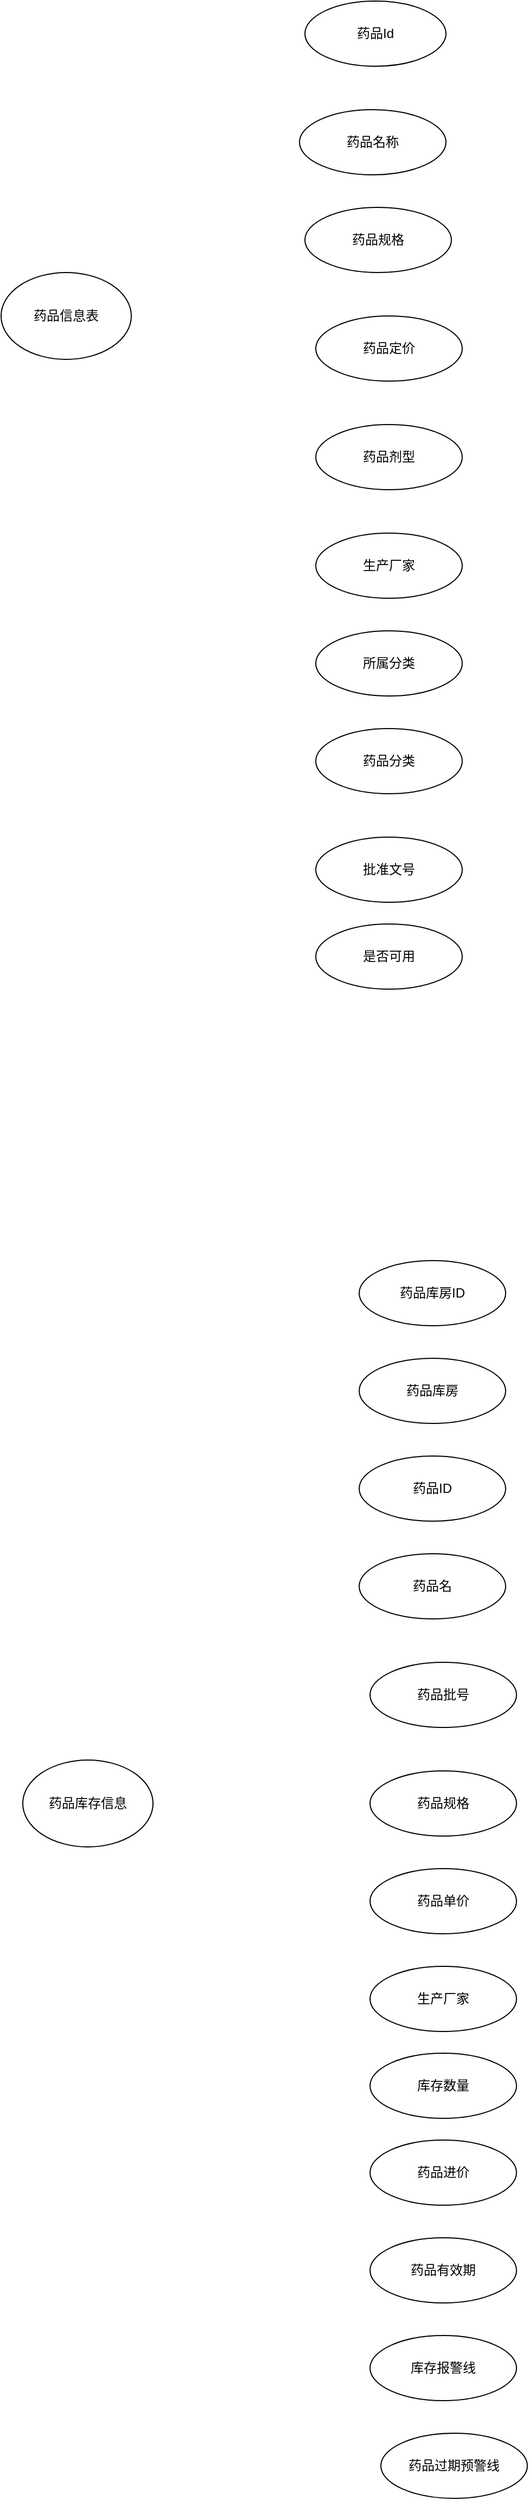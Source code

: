 <mxfile version="24.2.3" type="github">
  <diagram name="第 1 页" id="Y7CDtnoHRregV-K79MwY">
    <mxGraphModel dx="1050" dy="522" grid="1" gridSize="10" guides="1" tooltips="1" connect="1" arrows="1" fold="1" page="1" pageScale="1" pageWidth="3300" pageHeight="4681" math="0" shadow="0">
      <root>
        <mxCell id="0" />
        <mxCell id="1" parent="0" />
        <mxCell id="uNvEn_o5aQrPS3u_5n39-3" value="药品信息表" style="ellipse;whiteSpace=wrap;html=1;" vertex="1" parent="1">
          <mxGeometry x="170" y="310" width="120" height="80" as="geometry" />
        </mxCell>
        <mxCell id="uNvEn_o5aQrPS3u_5n39-4" value="药品Id" style="ellipse;whiteSpace=wrap;html=1;" vertex="1" parent="1">
          <mxGeometry x="450" y="60" width="130" height="60" as="geometry" />
        </mxCell>
        <mxCell id="uNvEn_o5aQrPS3u_5n39-5" value="药品名称" style="ellipse;whiteSpace=wrap;html=1;" vertex="1" parent="1">
          <mxGeometry x="445" y="160" width="135" height="60" as="geometry" />
        </mxCell>
        <mxCell id="uNvEn_o5aQrPS3u_5n39-6" value="药品规格" style="ellipse;whiteSpace=wrap;html=1;" vertex="1" parent="1">
          <mxGeometry x="450" y="250" width="135" height="60" as="geometry" />
        </mxCell>
        <mxCell id="uNvEn_o5aQrPS3u_5n39-7" value="药品定价" style="ellipse;whiteSpace=wrap;html=1;" vertex="1" parent="1">
          <mxGeometry x="460" y="350" width="135" height="60" as="geometry" />
        </mxCell>
        <mxCell id="uNvEn_o5aQrPS3u_5n39-9" value="药品剂型" style="ellipse;whiteSpace=wrap;html=1;" vertex="1" parent="1">
          <mxGeometry x="460" y="450" width="135" height="60" as="geometry" />
        </mxCell>
        <mxCell id="uNvEn_o5aQrPS3u_5n39-10" value="生产厂家" style="ellipse;whiteSpace=wrap;html=1;" vertex="1" parent="1">
          <mxGeometry x="460" y="550" width="135" height="60" as="geometry" />
        </mxCell>
        <mxCell id="uNvEn_o5aQrPS3u_5n39-11" value="所属分类" style="ellipse;whiteSpace=wrap;html=1;" vertex="1" parent="1">
          <mxGeometry x="460" y="640" width="135" height="60" as="geometry" />
        </mxCell>
        <mxCell id="uNvEn_o5aQrPS3u_5n39-12" value="药品分类" style="ellipse;whiteSpace=wrap;html=1;" vertex="1" parent="1">
          <mxGeometry x="460" y="730" width="135" height="60" as="geometry" />
        </mxCell>
        <mxCell id="uNvEn_o5aQrPS3u_5n39-13" value="批准文号" style="ellipse;whiteSpace=wrap;html=1;" vertex="1" parent="1">
          <mxGeometry x="460" y="830" width="135" height="60" as="geometry" />
        </mxCell>
        <mxCell id="uNvEn_o5aQrPS3u_5n39-14" value="是否可用" style="ellipse;whiteSpace=wrap;html=1;" vertex="1" parent="1">
          <mxGeometry x="460" y="910" width="135" height="60" as="geometry" />
        </mxCell>
        <mxCell id="uNvEn_o5aQrPS3u_5n39-15" value="药品库存信息" style="ellipse;whiteSpace=wrap;html=1;" vertex="1" parent="1">
          <mxGeometry x="190" y="1680" width="120" height="80" as="geometry" />
        </mxCell>
        <mxCell id="uNvEn_o5aQrPS3u_5n39-16" value="药品库房ID" style="ellipse;whiteSpace=wrap;html=1;" vertex="1" parent="1">
          <mxGeometry x="500" y="1220" width="135" height="60" as="geometry" />
        </mxCell>
        <mxCell id="uNvEn_o5aQrPS3u_5n39-17" value="药品库房" style="ellipse;whiteSpace=wrap;html=1;" vertex="1" parent="1">
          <mxGeometry x="500" y="1310" width="135" height="60" as="geometry" />
        </mxCell>
        <mxCell id="uNvEn_o5aQrPS3u_5n39-18" value="药品ID" style="ellipse;whiteSpace=wrap;html=1;" vertex="1" parent="1">
          <mxGeometry x="500" y="1400" width="135" height="60" as="geometry" />
        </mxCell>
        <mxCell id="uNvEn_o5aQrPS3u_5n39-19" value="药品名" style="ellipse;whiteSpace=wrap;html=1;" vertex="1" parent="1">
          <mxGeometry x="500" y="1490" width="135" height="60" as="geometry" />
        </mxCell>
        <mxCell id="uNvEn_o5aQrPS3u_5n39-20" value="药品批号" style="ellipse;whiteSpace=wrap;html=1;" vertex="1" parent="1">
          <mxGeometry x="510" y="1590" width="135" height="60" as="geometry" />
        </mxCell>
        <mxCell id="uNvEn_o5aQrPS3u_5n39-21" value="药品规格" style="ellipse;whiteSpace=wrap;html=1;" vertex="1" parent="1">
          <mxGeometry x="510" y="1690" width="135" height="60" as="geometry" />
        </mxCell>
        <mxCell id="uNvEn_o5aQrPS3u_5n39-22" value="药品单价" style="ellipse;whiteSpace=wrap;html=1;" vertex="1" parent="1">
          <mxGeometry x="510" y="1780" width="135" height="60" as="geometry" />
        </mxCell>
        <mxCell id="uNvEn_o5aQrPS3u_5n39-23" value="生产厂家" style="ellipse;whiteSpace=wrap;html=1;" vertex="1" parent="1">
          <mxGeometry x="510" y="1870" width="135" height="60" as="geometry" />
        </mxCell>
        <mxCell id="uNvEn_o5aQrPS3u_5n39-24" value="库存数量" style="ellipse;whiteSpace=wrap;html=1;" vertex="1" parent="1">
          <mxGeometry x="510" y="1950" width="135" height="60" as="geometry" />
        </mxCell>
        <mxCell id="uNvEn_o5aQrPS3u_5n39-25" value="药品进价" style="ellipse;whiteSpace=wrap;html=1;" vertex="1" parent="1">
          <mxGeometry x="510" y="2030" width="135" height="60" as="geometry" />
        </mxCell>
        <mxCell id="uNvEn_o5aQrPS3u_5n39-26" value="药品有效期" style="ellipse;whiteSpace=wrap;html=1;" vertex="1" parent="1">
          <mxGeometry x="510" y="2120" width="135" height="60" as="geometry" />
        </mxCell>
        <mxCell id="uNvEn_o5aQrPS3u_5n39-27" value="库存报警线" style="ellipse;whiteSpace=wrap;html=1;" vertex="1" parent="1">
          <mxGeometry x="510" y="2210" width="135" height="60" as="geometry" />
        </mxCell>
        <mxCell id="uNvEn_o5aQrPS3u_5n39-28" value="药品过期预警线" style="ellipse;whiteSpace=wrap;html=1;" vertex="1" parent="1">
          <mxGeometry x="520" y="2300" width="135" height="60" as="geometry" />
        </mxCell>
      </root>
    </mxGraphModel>
  </diagram>
</mxfile>
